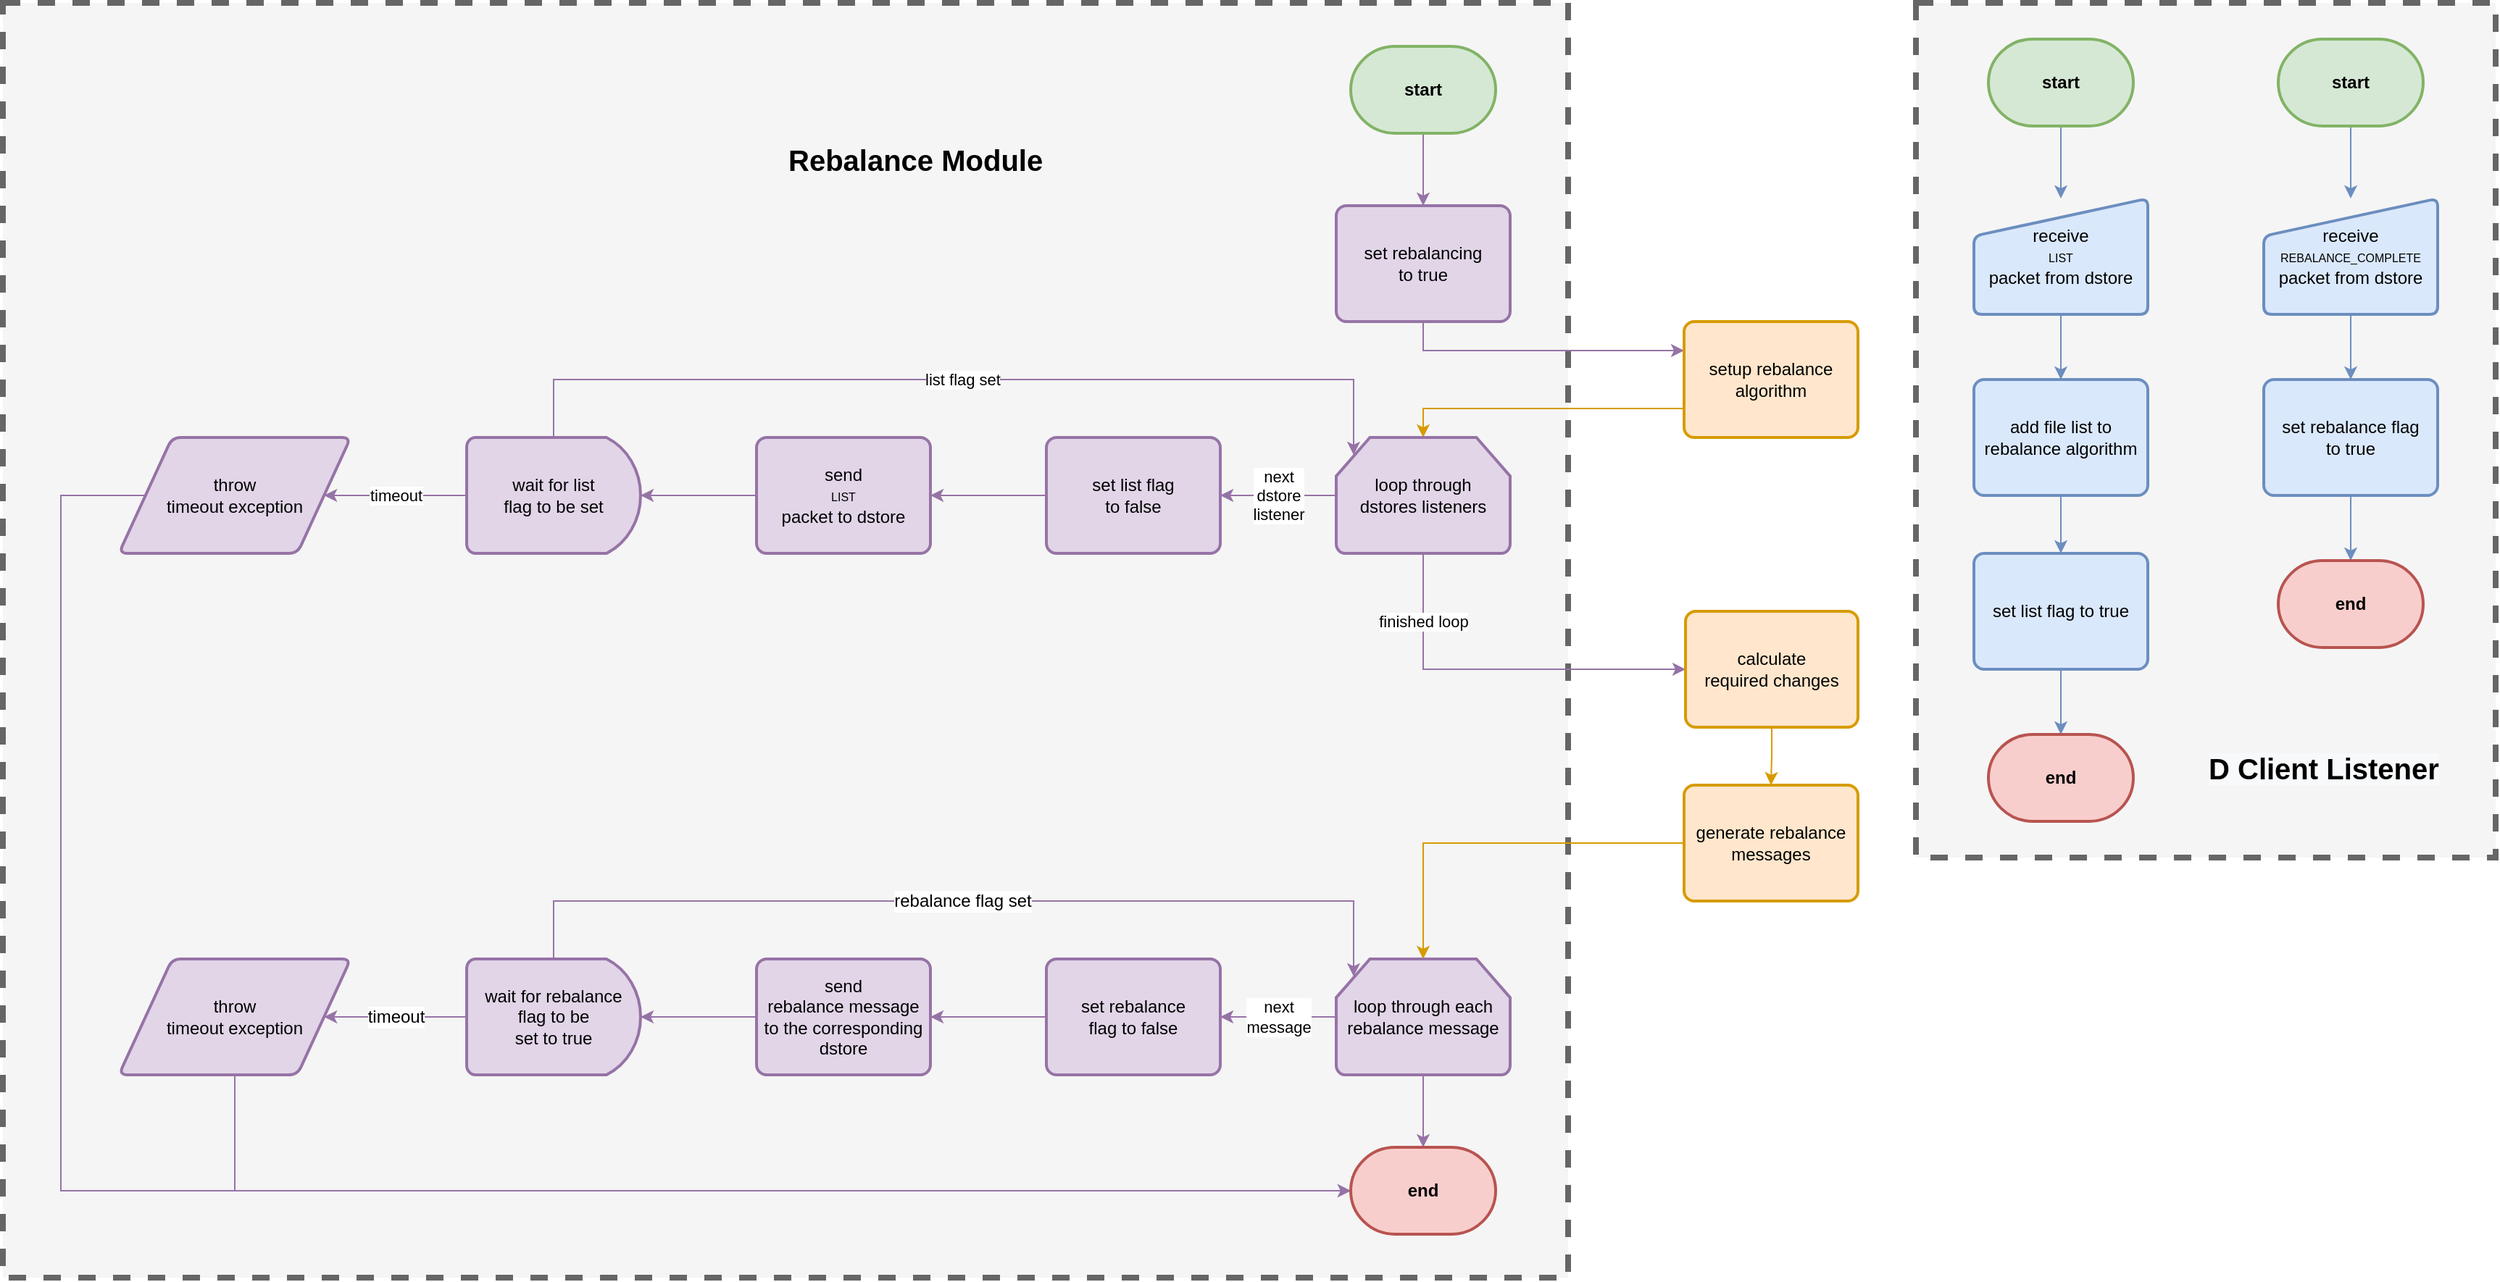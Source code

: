 <mxfile version="17.4.6" type="device"><diagram id="Slqo1c8ixwd5RfB3QHzv" name="Page-1"><mxGraphModel dx="2782" dy="1070" grid="1" gridSize="10" guides="1" tooltips="1" connect="1" arrows="1" fold="1" page="1" pageScale="1" pageWidth="827" pageHeight="1169" math="0" shadow="0"><root><mxCell id="0"/><mxCell id="1" parent="0"/><mxCell id="4LM0_wbvyMxj-11jzODF-58" value="" style="rounded=0;whiteSpace=wrap;html=1;fontSize=8;strokeWidth=4;fillColor=#f5f5f5;fontColor=#333333;strokeColor=#666666;dashed=1;" vertex="1" parent="1"><mxGeometry x="760" y="20" width="400" height="590" as="geometry"/></mxCell><mxCell id="4LM0_wbvyMxj-11jzODF-57" value="" style="rounded=0;whiteSpace=wrap;html=1;fontSize=8;strokeWidth=4;fillColor=#f5f5f5;fontColor=#333333;strokeColor=#666666;dashed=1;" vertex="1" parent="1"><mxGeometry x="-560" y="20" width="1080" height="880" as="geometry"/></mxCell><mxCell id="4LM0_wbvyMxj-11jzODF-4" style="edgeStyle=orthogonalEdgeStyle;rounded=0;orthogonalLoop=1;jettySize=auto;html=1;exitX=0.5;exitY=1;exitDx=0;exitDy=0;exitPerimeter=0;fillColor=#e1d5e7;strokeColor=#9673a6;" edge="1" parent="1" source="4LM0_wbvyMxj-11jzODF-1" target="4LM0_wbvyMxj-11jzODF-2"><mxGeometry relative="1" as="geometry"/></mxCell><mxCell id="4LM0_wbvyMxj-11jzODF-1" value="&lt;b&gt;start&lt;/b&gt;" style="strokeWidth=2;html=1;shape=mxgraph.flowchart.terminator;whiteSpace=wrap;fillColor=#d5e8d4;strokeColor=#82b366;" vertex="1" parent="1"><mxGeometry x="370" y="50" width="100" height="60" as="geometry"/></mxCell><mxCell id="4LM0_wbvyMxj-11jzODF-5" style="edgeStyle=orthogonalEdgeStyle;rounded=0;orthogonalLoop=1;jettySize=auto;html=1;exitX=0.5;exitY=1;exitDx=0;exitDy=0;entryX=0;entryY=0.25;entryDx=0;entryDy=0;fillColor=#e1d5e7;strokeColor=#9673a6;" edge="1" parent="1" source="4LM0_wbvyMxj-11jzODF-2" target="4LM0_wbvyMxj-11jzODF-3"><mxGeometry relative="1" as="geometry"/></mxCell><mxCell id="4LM0_wbvyMxj-11jzODF-2" value="set rebalancing &lt;br&gt;to true" style="rounded=1;whiteSpace=wrap;html=1;absoluteArcSize=1;arcSize=14;strokeWidth=2;fillColor=#e1d5e7;strokeColor=#9673a6;" vertex="1" parent="1"><mxGeometry x="360" y="160" width="120" height="80" as="geometry"/></mxCell><mxCell id="4LM0_wbvyMxj-11jzODF-7" style="edgeStyle=orthogonalEdgeStyle;rounded=0;orthogonalLoop=1;jettySize=auto;html=1;exitX=0;exitY=0.75;exitDx=0;exitDy=0;entryX=0.5;entryY=0;entryDx=0;entryDy=0;entryPerimeter=0;fillColor=#ffe6cc;strokeColor=#d79b00;" edge="1" parent="1" source="4LM0_wbvyMxj-11jzODF-3" target="4LM0_wbvyMxj-11jzODF-6"><mxGeometry relative="1" as="geometry"/></mxCell><mxCell id="4LM0_wbvyMxj-11jzODF-3" value="setup rebalance algorithm" style="rounded=1;whiteSpace=wrap;html=1;absoluteArcSize=1;arcSize=14;strokeWidth=2;fillColor=#ffe6cc;strokeColor=#d79b00;" vertex="1" parent="1"><mxGeometry x="600" y="240" width="120" height="80" as="geometry"/></mxCell><mxCell id="4LM0_wbvyMxj-11jzODF-8" value="finished loop" style="edgeStyle=orthogonalEdgeStyle;rounded=0;orthogonalLoop=1;jettySize=auto;html=1;exitX=0.5;exitY=1;exitDx=0;exitDy=0;exitPerimeter=0;entryX=0;entryY=0.5;entryDx=0;entryDy=0;fillColor=#e1d5e7;strokeColor=#9673a6;" edge="1" parent="1" source="4LM0_wbvyMxj-11jzODF-6" target="4LM0_wbvyMxj-11jzODF-9"><mxGeometry x="-0.638" relative="1" as="geometry"><mxPoint x="420" y="440" as="targetPoint"/><mxPoint as="offset"/></mxGeometry></mxCell><mxCell id="4LM0_wbvyMxj-11jzODF-11" value="next&lt;br&gt;dstore&lt;br&gt;listener" style="edgeStyle=orthogonalEdgeStyle;rounded=0;orthogonalLoop=1;jettySize=auto;html=1;exitX=0;exitY=0.5;exitDx=0;exitDy=0;exitPerimeter=0;fillColor=#e1d5e7;strokeColor=#9673a6;entryX=1;entryY=0.5;entryDx=0;entryDy=0;" edge="1" parent="1" source="4LM0_wbvyMxj-11jzODF-6" target="4LM0_wbvyMxj-11jzODF-25"><mxGeometry relative="1" as="geometry"/></mxCell><mxCell id="4LM0_wbvyMxj-11jzODF-6" value="loop through &lt;br&gt;dstores listeners" style="strokeWidth=2;html=1;shape=mxgraph.flowchart.loop_limit;whiteSpace=wrap;fillColor=#e1d5e7;strokeColor=#9673a6;" vertex="1" parent="1"><mxGeometry x="360" y="320" width="120" height="80" as="geometry"/></mxCell><mxCell id="4LM0_wbvyMxj-11jzODF-18" style="edgeStyle=orthogonalEdgeStyle;rounded=0;orthogonalLoop=1;jettySize=auto;html=1;exitX=0.5;exitY=1;exitDx=0;exitDy=0;entryX=0.5;entryY=0;entryDx=0;entryDy=0;fillColor=#ffe6cc;strokeColor=#d79b00;" edge="1" parent="1" source="4LM0_wbvyMxj-11jzODF-9" target="4LM0_wbvyMxj-11jzODF-17"><mxGeometry relative="1" as="geometry"/></mxCell><mxCell id="4LM0_wbvyMxj-11jzODF-9" value="calculate &lt;br&gt;required changes" style="rounded=1;whiteSpace=wrap;html=1;absoluteArcSize=1;arcSize=14;strokeWidth=2;fillColor=#ffe6cc;strokeColor=#d79b00;" vertex="1" parent="1"><mxGeometry x="601" y="440" width="119" height="80" as="geometry"/></mxCell><mxCell id="4LM0_wbvyMxj-11jzODF-13" style="edgeStyle=orthogonalEdgeStyle;rounded=0;orthogonalLoop=1;jettySize=auto;html=1;exitX=0;exitY=0.5;exitDx=0;exitDy=0;fillColor=#e1d5e7;strokeColor=#9673a6;" edge="1" parent="1" source="4LM0_wbvyMxj-11jzODF-10" target="4LM0_wbvyMxj-11jzODF-12"><mxGeometry relative="1" as="geometry"/></mxCell><mxCell id="4LM0_wbvyMxj-11jzODF-10" value="send&lt;br&gt;&lt;font style=&quot;font-size: 8px&quot;&gt;LIST&lt;/font&gt;&lt;br&gt;packet to dstore" style="rounded=1;whiteSpace=wrap;html=1;absoluteArcSize=1;arcSize=14;strokeWidth=2;fillColor=#e1d5e7;strokeColor=#9673a6;" vertex="1" parent="1"><mxGeometry x="-40" y="320" width="120" height="80" as="geometry"/></mxCell><mxCell id="4LM0_wbvyMxj-11jzODF-14" value="list flag set" style="edgeStyle=orthogonalEdgeStyle;rounded=0;orthogonalLoop=1;jettySize=auto;html=1;exitX=0.5;exitY=0;exitDx=0;exitDy=0;exitPerimeter=0;entryX=0.1;entryY=0.15;entryDx=0;entryDy=0;entryPerimeter=0;fillColor=#e1d5e7;strokeColor=#9673a6;" edge="1" parent="1" source="4LM0_wbvyMxj-11jzODF-12" target="4LM0_wbvyMxj-11jzODF-6"><mxGeometry relative="1" as="geometry"><Array as="points"><mxPoint x="-180" y="280"/><mxPoint x="372" y="280"/></Array></mxGeometry></mxCell><mxCell id="4LM0_wbvyMxj-11jzODF-16" value="timeout" style="edgeStyle=orthogonalEdgeStyle;rounded=0;orthogonalLoop=1;jettySize=auto;html=1;exitX=0;exitY=0.5;exitDx=0;exitDy=0;exitPerimeter=0;entryX=1;entryY=0.5;entryDx=0;entryDy=0;fillColor=#e1d5e7;strokeColor=#9673a6;" edge="1" parent="1" source="4LM0_wbvyMxj-11jzODF-12" target="4LM0_wbvyMxj-11jzODF-15"><mxGeometry relative="1" as="geometry"/></mxCell><mxCell id="4LM0_wbvyMxj-11jzODF-12" value="wait for list &lt;br&gt;flag to be set" style="strokeWidth=2;html=1;shape=mxgraph.flowchart.delay;whiteSpace=wrap;fillColor=#e1d5e7;strokeColor=#9673a6;" vertex="1" parent="1"><mxGeometry x="-240" y="320" width="120" height="80" as="geometry"/></mxCell><mxCell id="4LM0_wbvyMxj-11jzODF-36" style="edgeStyle=orthogonalEdgeStyle;rounded=0;orthogonalLoop=1;jettySize=auto;html=1;exitX=0;exitY=0.5;exitDx=0;exitDy=0;fontSize=12;entryX=0;entryY=0.5;entryDx=0;entryDy=0;entryPerimeter=0;fillColor=#e1d5e7;strokeColor=#9673a6;" edge="1" parent="1" source="4LM0_wbvyMxj-11jzODF-15" target="4LM0_wbvyMxj-11jzODF-33"><mxGeometry relative="1" as="geometry"><mxPoint x="240.889" y="900" as="targetPoint"/><Array as="points"><mxPoint x="-520" y="360"/><mxPoint x="-520" y="840"/></Array></mxGeometry></mxCell><mxCell id="4LM0_wbvyMxj-11jzODF-15" value="throw&lt;br&gt;timeout exception" style="shape=parallelogram;html=1;strokeWidth=2;perimeter=parallelogramPerimeter;whiteSpace=wrap;rounded=1;arcSize=12;size=0.23;fillColor=#e1d5e7;strokeColor=#9673a6;" vertex="1" parent="1"><mxGeometry x="-480" y="320" width="160" height="80" as="geometry"/></mxCell><mxCell id="4LM0_wbvyMxj-11jzODF-21" style="edgeStyle=orthogonalEdgeStyle;rounded=0;orthogonalLoop=1;jettySize=auto;html=1;exitX=0;exitY=0.5;exitDx=0;exitDy=0;entryX=0.5;entryY=0;entryDx=0;entryDy=0;entryPerimeter=0;fillColor=#ffe6cc;strokeColor=#d79b00;" edge="1" parent="1" source="4LM0_wbvyMxj-11jzODF-17" target="4LM0_wbvyMxj-11jzODF-20"><mxGeometry relative="1" as="geometry"/></mxCell><mxCell id="4LM0_wbvyMxj-11jzODF-17" value="generate rebalance messages" style="rounded=1;whiteSpace=wrap;html=1;absoluteArcSize=1;arcSize=14;strokeWidth=2;fillColor=#ffe6cc;strokeColor=#d79b00;" vertex="1" parent="1"><mxGeometry x="600" y="560" width="120" height="80" as="geometry"/></mxCell><mxCell id="4LM0_wbvyMxj-11jzODF-23" value="next&lt;br&gt;message" style="edgeStyle=orthogonalEdgeStyle;rounded=0;orthogonalLoop=1;jettySize=auto;html=1;exitX=0;exitY=0.5;exitDx=0;exitDy=0;exitPerimeter=0;fillColor=#e1d5e7;strokeColor=#9673a6;" edge="1" parent="1" source="4LM0_wbvyMxj-11jzODF-20" target="4LM0_wbvyMxj-11jzODF-28"><mxGeometry relative="1" as="geometry"><mxPoint x="280" y="720" as="targetPoint"/></mxGeometry></mxCell><mxCell id="4LM0_wbvyMxj-11jzODF-34" style="edgeStyle=orthogonalEdgeStyle;rounded=0;orthogonalLoop=1;jettySize=auto;html=1;exitX=0.5;exitY=1;exitDx=0;exitDy=0;exitPerimeter=0;entryX=0.5;entryY=0;entryDx=0;entryDy=0;entryPerimeter=0;fontSize=12;fillColor=#e1d5e7;strokeColor=#9673a6;" edge="1" parent="1" source="4LM0_wbvyMxj-11jzODF-20" target="4LM0_wbvyMxj-11jzODF-33"><mxGeometry relative="1" as="geometry"/></mxCell><mxCell id="4LM0_wbvyMxj-11jzODF-20" value="loop through each rebalance message" style="strokeWidth=2;html=1;shape=mxgraph.flowchart.loop_limit;whiteSpace=wrap;fillColor=#e1d5e7;strokeColor=#9673a6;" vertex="1" parent="1"><mxGeometry x="360" y="680" width="120" height="80" as="geometry"/></mxCell><mxCell id="4LM0_wbvyMxj-11jzODF-27" style="edgeStyle=orthogonalEdgeStyle;rounded=0;orthogonalLoop=1;jettySize=auto;html=1;exitX=0;exitY=0.5;exitDx=0;exitDy=0;entryX=1;entryY=0.5;entryDx=0;entryDy=0;entryPerimeter=0;fontSize=8;fillColor=#e1d5e7;strokeColor=#9673a6;" edge="1" parent="1" source="4LM0_wbvyMxj-11jzODF-22" target="4LM0_wbvyMxj-11jzODF-24"><mxGeometry relative="1" as="geometry"/></mxCell><mxCell id="4LM0_wbvyMxj-11jzODF-22" value="send&lt;br&gt;rebalance message to the corresponding dstore" style="rounded=1;whiteSpace=wrap;html=1;absoluteArcSize=1;arcSize=14;strokeWidth=2;fillColor=#e1d5e7;strokeColor=#9673a6;" vertex="1" parent="1"><mxGeometry x="-40" y="680" width="120" height="80" as="geometry"/></mxCell><mxCell id="4LM0_wbvyMxj-11jzODF-30" value="&lt;font style=&quot;font-size: 12px&quot;&gt;rebalance flag set&lt;/font&gt;" style="edgeStyle=orthogonalEdgeStyle;rounded=0;orthogonalLoop=1;jettySize=auto;html=1;exitX=0.5;exitY=0;exitDx=0;exitDy=0;exitPerimeter=0;entryX=0.1;entryY=0.15;entryDx=0;entryDy=0;entryPerimeter=0;fontSize=9;fillColor=#e1d5e7;strokeColor=#9673a6;" edge="1" parent="1" source="4LM0_wbvyMxj-11jzODF-24" target="4LM0_wbvyMxj-11jzODF-20"><mxGeometry relative="1" as="geometry"><Array as="points"><mxPoint x="-180" y="640"/><mxPoint x="372" y="640"/></Array></mxGeometry></mxCell><mxCell id="4LM0_wbvyMxj-11jzODF-32" value="timeout" style="edgeStyle=orthogonalEdgeStyle;rounded=0;orthogonalLoop=1;jettySize=auto;html=1;exitX=0;exitY=0.5;exitDx=0;exitDy=0;exitPerimeter=0;entryX=1;entryY=0.5;entryDx=0;entryDy=0;fontSize=12;fillColor=#e1d5e7;strokeColor=#9673a6;" edge="1" parent="1" source="4LM0_wbvyMxj-11jzODF-24" target="4LM0_wbvyMxj-11jzODF-31"><mxGeometry relative="1" as="geometry"/></mxCell><mxCell id="4LM0_wbvyMxj-11jzODF-24" value="wait for rebalance &lt;br&gt;flag to be &lt;br&gt;set to true" style="strokeWidth=2;html=1;shape=mxgraph.flowchart.delay;whiteSpace=wrap;fillColor=#e1d5e7;strokeColor=#9673a6;" vertex="1" parent="1"><mxGeometry x="-240" y="680" width="120" height="80" as="geometry"/></mxCell><mxCell id="4LM0_wbvyMxj-11jzODF-26" style="edgeStyle=orthogonalEdgeStyle;rounded=0;orthogonalLoop=1;jettySize=auto;html=1;exitX=0;exitY=0.5;exitDx=0;exitDy=0;entryX=1;entryY=0.5;entryDx=0;entryDy=0;fillColor=#e1d5e7;strokeColor=#9673a6;" edge="1" parent="1" source="4LM0_wbvyMxj-11jzODF-25" target="4LM0_wbvyMxj-11jzODF-10"><mxGeometry relative="1" as="geometry"/></mxCell><mxCell id="4LM0_wbvyMxj-11jzODF-25" value="set list flag &lt;br&gt;to false" style="rounded=1;whiteSpace=wrap;html=1;absoluteArcSize=1;arcSize=14;strokeWidth=2;fillColor=#e1d5e7;strokeColor=#9673a6;" vertex="1" parent="1"><mxGeometry x="160" y="320" width="120" height="80" as="geometry"/></mxCell><mxCell id="4LM0_wbvyMxj-11jzODF-29" style="edgeStyle=orthogonalEdgeStyle;rounded=0;orthogonalLoop=1;jettySize=auto;html=1;exitX=0;exitY=0.5;exitDx=0;exitDy=0;entryX=1;entryY=0.5;entryDx=0;entryDy=0;fontSize=9;fillColor=#e1d5e7;strokeColor=#9673a6;" edge="1" parent="1" source="4LM0_wbvyMxj-11jzODF-28" target="4LM0_wbvyMxj-11jzODF-22"><mxGeometry relative="1" as="geometry"/></mxCell><mxCell id="4LM0_wbvyMxj-11jzODF-28" value="&lt;font style=&quot;font-size: 12px&quot;&gt;set rebalance &lt;br&gt;flag to false&lt;/font&gt;" style="rounded=1;whiteSpace=wrap;html=1;absoluteArcSize=1;arcSize=14;strokeWidth=2;fontSize=8;fillColor=#e1d5e7;strokeColor=#9673a6;" vertex="1" parent="1"><mxGeometry x="160" y="680" width="120" height="80" as="geometry"/></mxCell><mxCell id="4LM0_wbvyMxj-11jzODF-35" style="edgeStyle=orthogonalEdgeStyle;rounded=0;orthogonalLoop=1;jettySize=auto;html=1;exitX=0.5;exitY=1;exitDx=0;exitDy=0;entryX=0;entryY=0.5;entryDx=0;entryDy=0;entryPerimeter=0;fontSize=12;fillColor=#e1d5e7;strokeColor=#9673a6;" edge="1" parent="1" source="4LM0_wbvyMxj-11jzODF-31" target="4LM0_wbvyMxj-11jzODF-33"><mxGeometry relative="1" as="geometry"/></mxCell><mxCell id="4LM0_wbvyMxj-11jzODF-31" value="throw&lt;br&gt;timeout exception" style="shape=parallelogram;html=1;strokeWidth=2;perimeter=parallelogramPerimeter;whiteSpace=wrap;rounded=1;arcSize=12;size=0.23;fillColor=#e1d5e7;strokeColor=#9673a6;" vertex="1" parent="1"><mxGeometry x="-480" y="680" width="160" height="80" as="geometry"/></mxCell><mxCell id="4LM0_wbvyMxj-11jzODF-33" value="&lt;b&gt;end&lt;/b&gt;" style="strokeWidth=2;html=1;shape=mxgraph.flowchart.terminator;whiteSpace=wrap;fontSize=12;fillColor=#f8cecc;strokeColor=#b85450;" vertex="1" parent="1"><mxGeometry x="370" y="810" width="100" height="60" as="geometry"/></mxCell><mxCell id="4LM0_wbvyMxj-11jzODF-43" style="edgeStyle=orthogonalEdgeStyle;rounded=0;orthogonalLoop=1;jettySize=auto;html=1;exitX=0.5;exitY=1;exitDx=0;exitDy=0;entryX=0.5;entryY=0;entryDx=0;entryDy=0;fontSize=12;fillColor=#dae8fc;strokeColor=#6c8ebf;" edge="1" parent="1" source="4LM0_wbvyMxj-11jzODF-38" target="4LM0_wbvyMxj-11jzODF-44"><mxGeometry relative="1" as="geometry"/></mxCell><mxCell id="4LM0_wbvyMxj-11jzODF-38" value="receive&lt;br&gt;&lt;font style=&quot;font-size: 8px&quot;&gt;LIST&lt;/font&gt;&lt;br&gt;packet from dstore" style="html=1;strokeWidth=2;shape=manualInput;whiteSpace=wrap;rounded=1;size=26;arcSize=11;fontSize=12;fillColor=#dae8fc;strokeColor=#6c8ebf;" vertex="1" parent="1"><mxGeometry x="800" y="155" width="120" height="80" as="geometry"/></mxCell><mxCell id="4LM0_wbvyMxj-11jzODF-40" style="edgeStyle=orthogonalEdgeStyle;rounded=0;orthogonalLoop=1;jettySize=auto;html=1;exitX=0.5;exitY=1;exitDx=0;exitDy=0;exitPerimeter=0;entryX=0.5;entryY=0;entryDx=0;entryDy=0;fontSize=12;fillColor=#dae8fc;strokeColor=#6c8ebf;" edge="1" parent="1" source="4LM0_wbvyMxj-11jzODF-39" target="4LM0_wbvyMxj-11jzODF-38"><mxGeometry relative="1" as="geometry"/></mxCell><mxCell id="4LM0_wbvyMxj-11jzODF-39" value="&lt;b&gt;start&lt;/b&gt;" style="strokeWidth=2;html=1;shape=mxgraph.flowchart.terminator;whiteSpace=wrap;fillColor=#d5e8d4;strokeColor=#82b366;" vertex="1" parent="1"><mxGeometry x="810" y="45" width="100" height="60" as="geometry"/></mxCell><mxCell id="4LM0_wbvyMxj-11jzODF-47" style="edgeStyle=orthogonalEdgeStyle;rounded=0;orthogonalLoop=1;jettySize=auto;html=1;exitX=0.5;exitY=1;exitDx=0;exitDy=0;fontSize=12;fillColor=#dae8fc;strokeColor=#6c8ebf;" edge="1" parent="1" source="4LM0_wbvyMxj-11jzODF-42" target="4LM0_wbvyMxj-11jzODF-46"><mxGeometry relative="1" as="geometry"/></mxCell><mxCell id="4LM0_wbvyMxj-11jzODF-42" value="&lt;font style=&quot;font-size: 12px&quot;&gt;set list flag to true&lt;/font&gt;" style="rounded=1;whiteSpace=wrap;html=1;absoluteArcSize=1;arcSize=14;strokeWidth=2;fontSize=8;fillColor=#dae8fc;strokeColor=#6c8ebf;" vertex="1" parent="1"><mxGeometry x="800" y="400" width="120" height="80" as="geometry"/></mxCell><mxCell id="4LM0_wbvyMxj-11jzODF-45" style="edgeStyle=orthogonalEdgeStyle;rounded=0;orthogonalLoop=1;jettySize=auto;html=1;exitX=0.5;exitY=1;exitDx=0;exitDy=0;entryX=0.5;entryY=0;entryDx=0;entryDy=0;fontSize=12;fillColor=#dae8fc;strokeColor=#6c8ebf;" edge="1" parent="1" source="4LM0_wbvyMxj-11jzODF-44" target="4LM0_wbvyMxj-11jzODF-42"><mxGeometry relative="1" as="geometry"/></mxCell><mxCell id="4LM0_wbvyMxj-11jzODF-44" value="add file list to rebalance algorithm" style="rounded=1;whiteSpace=wrap;html=1;absoluteArcSize=1;arcSize=14;strokeWidth=2;fontSize=12;fillColor=#dae8fc;strokeColor=#6c8ebf;" vertex="1" parent="1"><mxGeometry x="800" y="280" width="120" height="80" as="geometry"/></mxCell><mxCell id="4LM0_wbvyMxj-11jzODF-46" value="&lt;b&gt;end&lt;/b&gt;" style="strokeWidth=2;html=1;shape=mxgraph.flowchart.terminator;whiteSpace=wrap;fontSize=12;fillColor=#f8cecc;strokeColor=#b85450;" vertex="1" parent="1"><mxGeometry x="810" y="525" width="100" height="60" as="geometry"/></mxCell><mxCell id="4LM0_wbvyMxj-11jzODF-48" style="edgeStyle=orthogonalEdgeStyle;rounded=0;orthogonalLoop=1;jettySize=auto;html=1;exitX=0.5;exitY=1;exitDx=0;exitDy=0;entryX=0.5;entryY=0;entryDx=0;entryDy=0;fontSize=12;fillColor=#dae8fc;strokeColor=#6c8ebf;" edge="1" parent="1" source="4LM0_wbvyMxj-11jzODF-49" target="4LM0_wbvyMxj-11jzODF-53"><mxGeometry relative="1" as="geometry"><mxPoint x="1060.0" y="280" as="targetPoint"/></mxGeometry></mxCell><mxCell id="4LM0_wbvyMxj-11jzODF-49" value="receive&lt;br&gt;&lt;font style=&quot;font-size: 8px&quot;&gt;REBALANCE_COMPLETE&lt;/font&gt;&lt;br&gt;packet from dstore" style="html=1;strokeWidth=2;shape=manualInput;whiteSpace=wrap;rounded=1;size=26;arcSize=11;fontSize=12;fillColor=#dae8fc;strokeColor=#6c8ebf;" vertex="1" parent="1"><mxGeometry x="1000" y="155" width="120" height="80" as="geometry"/></mxCell><mxCell id="4LM0_wbvyMxj-11jzODF-50" style="edgeStyle=orthogonalEdgeStyle;rounded=0;orthogonalLoop=1;jettySize=auto;html=1;exitX=0.5;exitY=1;exitDx=0;exitDy=0;exitPerimeter=0;entryX=0.5;entryY=0;entryDx=0;entryDy=0;fontSize=12;fillColor=#dae8fc;strokeColor=#6c8ebf;" edge="1" parent="1" source="4LM0_wbvyMxj-11jzODF-51" target="4LM0_wbvyMxj-11jzODF-49"><mxGeometry relative="1" as="geometry"/></mxCell><mxCell id="4LM0_wbvyMxj-11jzODF-51" value="&lt;b&gt;start&lt;/b&gt;" style="strokeWidth=2;html=1;shape=mxgraph.flowchart.terminator;whiteSpace=wrap;fillColor=#d5e8d4;strokeColor=#82b366;" vertex="1" parent="1"><mxGeometry x="1010" y="45" width="100" height="60" as="geometry"/></mxCell><mxCell id="4LM0_wbvyMxj-11jzODF-52" style="edgeStyle=orthogonalEdgeStyle;rounded=0;orthogonalLoop=1;jettySize=auto;html=1;exitX=0.5;exitY=1;exitDx=0;exitDy=0;fontSize=12;fillColor=#dae8fc;strokeColor=#6c8ebf;" edge="1" parent="1" source="4LM0_wbvyMxj-11jzODF-53" target="4LM0_wbvyMxj-11jzODF-56"><mxGeometry relative="1" as="geometry"/></mxCell><mxCell id="4LM0_wbvyMxj-11jzODF-53" value="&lt;font style=&quot;font-size: 12px&quot;&gt;set rebalance flag &lt;br&gt;to true&lt;/font&gt;" style="rounded=1;whiteSpace=wrap;html=1;absoluteArcSize=1;arcSize=14;strokeWidth=2;fontSize=8;fillColor=#dae8fc;strokeColor=#6c8ebf;" vertex="1" parent="1"><mxGeometry x="1000" y="280" width="120" height="80" as="geometry"/></mxCell><mxCell id="4LM0_wbvyMxj-11jzODF-56" value="&lt;b&gt;end&lt;/b&gt;" style="strokeWidth=2;html=1;shape=mxgraph.flowchart.terminator;whiteSpace=wrap;fontSize=12;fillColor=#f8cecc;strokeColor=#b85450;" vertex="1" parent="1"><mxGeometry x="1010" y="405" width="100" height="60" as="geometry"/></mxCell><mxCell id="4LM0_wbvyMxj-11jzODF-59" value="&lt;b style=&quot;color: rgb(0 , 0 , 0) ; font-family: &amp;#34;helvetica&amp;#34; ; font-size: 20px ; font-style: normal ; letter-spacing: normal ; text-align: center ; text-indent: 0px ; text-transform: none ; word-spacing: 0px ; background-color: rgb(248 , 249 , 250)&quot;&gt;D Client Listener&lt;/b&gt;" style="text;whiteSpace=wrap;html=1;fontSize=8;" vertex="1" parent="1"><mxGeometry x="960" y="530" width="170" height="30" as="geometry"/></mxCell><mxCell id="4LM0_wbvyMxj-11jzODF-60" value="&lt;div style=&quot;text-align: center&quot;&gt;&lt;span style=&quot;font-size: 20px&quot;&gt;&lt;font face=&quot;helvetica&quot;&gt;&lt;b&gt;Rebalance Module&lt;/b&gt;&lt;/font&gt;&lt;/span&gt;&lt;/div&gt;" style="text;whiteSpace=wrap;html=1;fontSize=8;" vertex="1" parent="1"><mxGeometry x="-20" y="110" width="210" height="30" as="geometry"/></mxCell></root></mxGraphModel></diagram></mxfile>